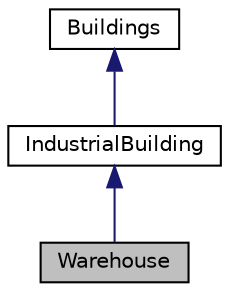 digraph "Warehouse"
{
 // LATEX_PDF_SIZE
  edge [fontname="Helvetica",fontsize="10",labelfontname="Helvetica",labelfontsize="10"];
  node [fontname="Helvetica",fontsize="10",shape=record];
  Node1 [label="Warehouse",height=0.2,width=0.4,color="black", fillcolor="grey75", style="filled", fontcolor="black",tooltip="Represents a warehouse building, inheriting from IndustrialBuilding."];
  Node2 -> Node1 [dir="back",color="midnightblue",fontsize="10",style="solid",fontname="Helvetica"];
  Node2 [label="IndustrialBuilding",height=0.2,width=0.4,color="black", fillcolor="white", style="filled",URL="$classIndustrialBuilding.html",tooltip="Represents an industrial building, inheriting from Buildings."];
  Node3 -> Node2 [dir="back",color="midnightblue",fontsize="10",style="solid",fontname="Helvetica"];
  Node3 [label="Buildings",height=0.2,width=0.4,color="black", fillcolor="white", style="filled",URL="$classBuildings.html",tooltip="Abstract base class representing a building with basic utilities and resource requirements."];
}
